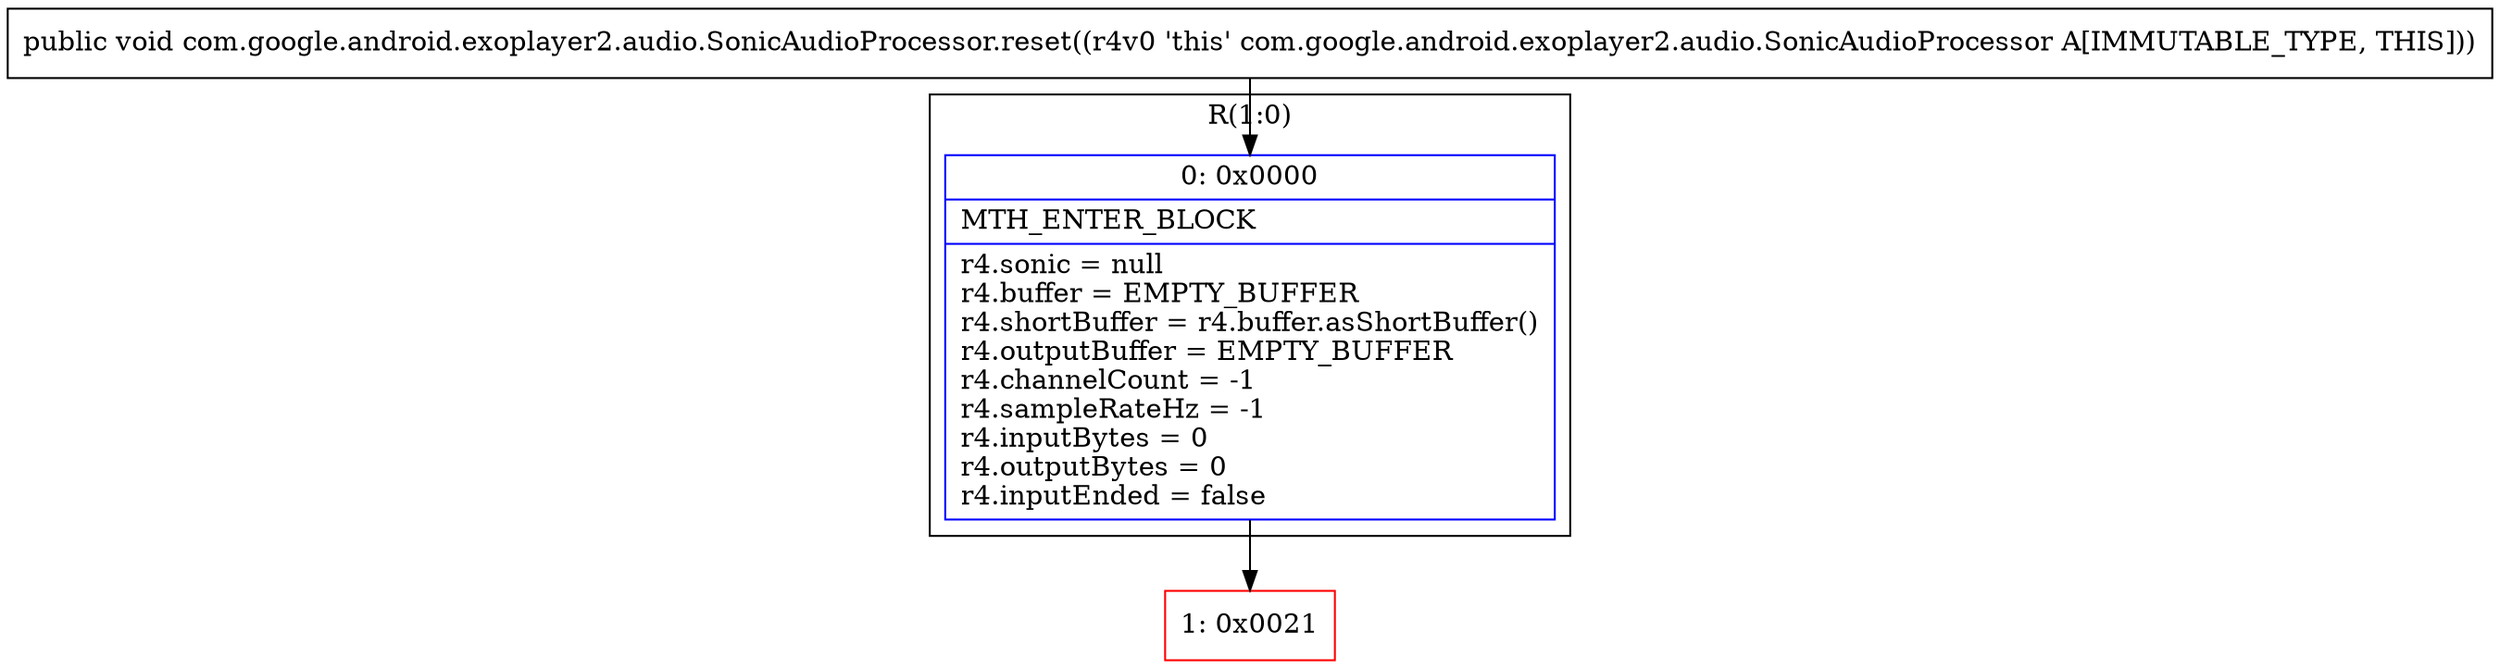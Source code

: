 digraph "CFG forcom.google.android.exoplayer2.audio.SonicAudioProcessor.reset()V" {
subgraph cluster_Region_1991543976 {
label = "R(1:0)";
node [shape=record,color=blue];
Node_0 [shape=record,label="{0\:\ 0x0000|MTH_ENTER_BLOCK\l|r4.sonic = null\lr4.buffer = EMPTY_BUFFER\lr4.shortBuffer = r4.buffer.asShortBuffer()\lr4.outputBuffer = EMPTY_BUFFER\lr4.channelCount = \-1\lr4.sampleRateHz = \-1\lr4.inputBytes = 0\lr4.outputBytes = 0\lr4.inputEnded = false\l}"];
}
Node_1 [shape=record,color=red,label="{1\:\ 0x0021}"];
MethodNode[shape=record,label="{public void com.google.android.exoplayer2.audio.SonicAudioProcessor.reset((r4v0 'this' com.google.android.exoplayer2.audio.SonicAudioProcessor A[IMMUTABLE_TYPE, THIS])) }"];
MethodNode -> Node_0;
Node_0 -> Node_1;
}

